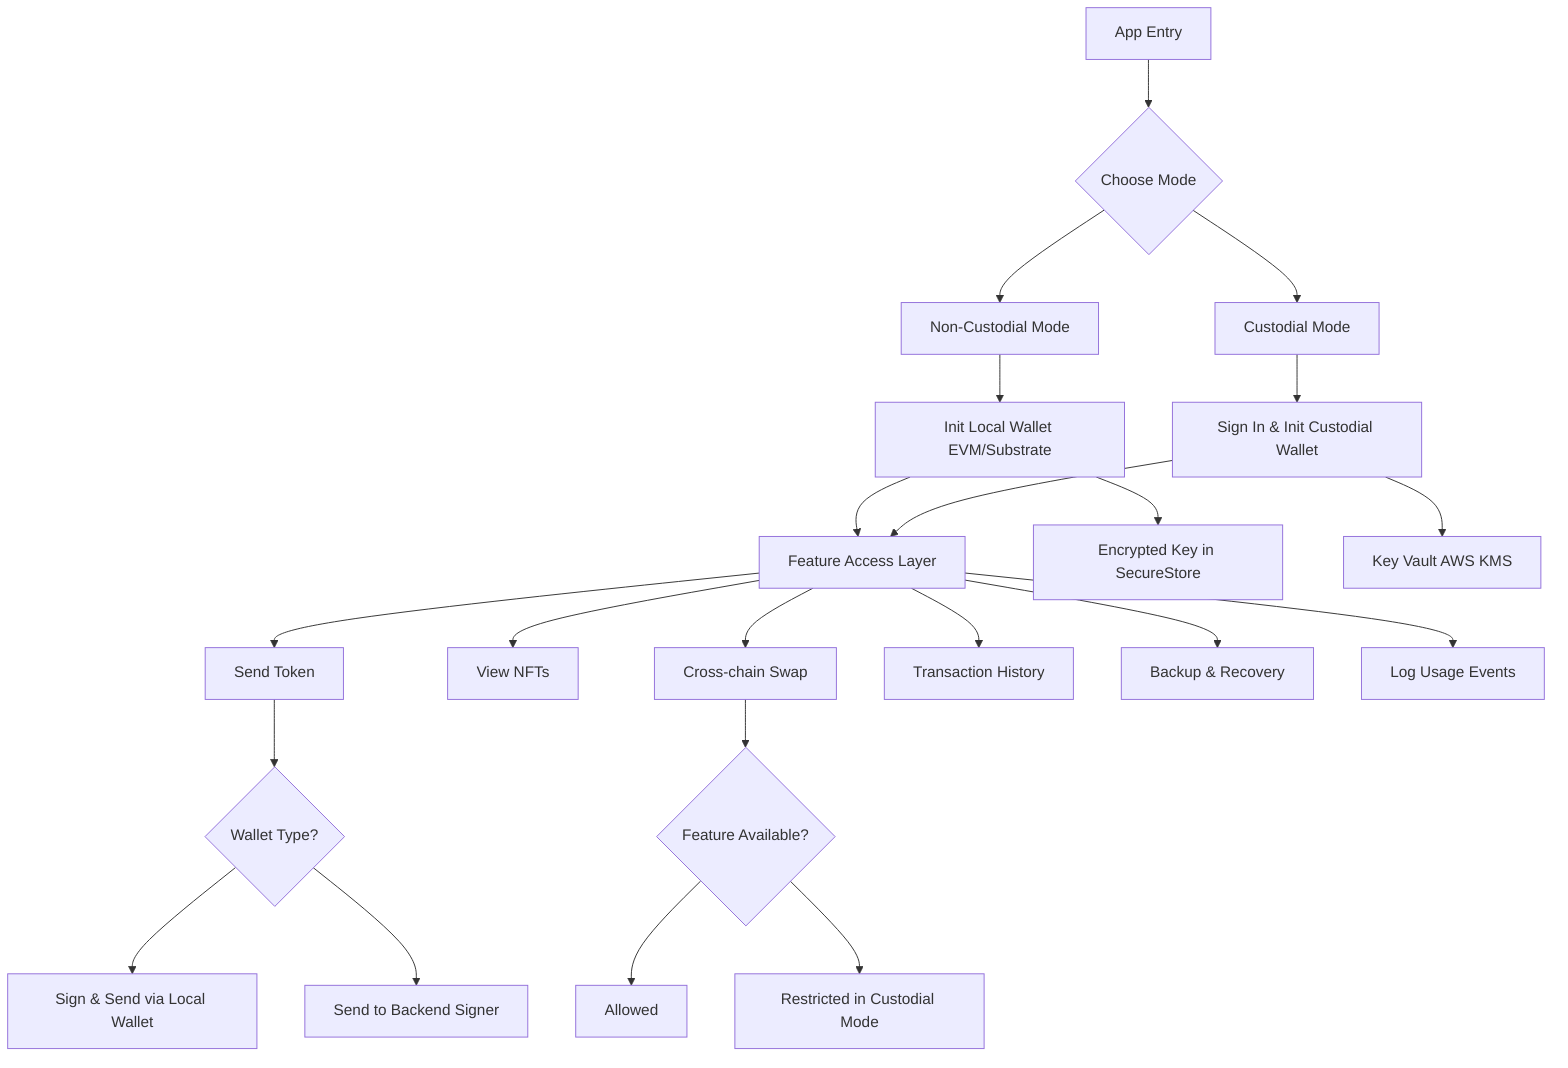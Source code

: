 flowchart TD
    A1[App Entry] --> B1{Choose Mode}
    B1 --> C1[Non-Custodial Mode]
    B1 --> C2[Custodial Mode]

    %% Wallet Initialization
    C1 --> D1[Init Local Wallet EVM/Substrate]
    C2 --> D2[Sign In & Init Custodial Wallet]

    %% Feature Access Layer
    D1 --> F1[Feature Access Layer]
    D2 --> F1[Feature Access Layer]

    %% Core Features
    F1 --> G1[Send Token]
    F1 --> G2[View NFTs]
    F1 --> G3[Cross-chain Swap]
    F1 --> G4[Transaction History]
    F1 --> G5[Backup & Recovery]

    %% Send Token Flow
    G1 --> H1{Wallet Type?}
    H1 --> I1[Sign & Send via Local Wallet]
    H1 --> I2[Send to Backend Signer]

    %% Cross-chain Swap Flow
    G3 --> J1{Feature Available?}
    J1 --> K1[Allowed]
    J1 --> K2[Restricted in Custodial Mode]

    %% Security Layer
    D1 --> S1[Encrypted Key in SecureStore]
    D2 --> S2[Key Vault AWS KMS]

    %% Analytics
    F1 --> L1[Log Usage Events]


%% Design B Insight: Centralized feature logic with dynamic routing based on mode. Reduces development duplication and allows modular restrictions. This is inspired by SubWallet and Nova Wallet, where some features are conditionally enabled based on wallet type.